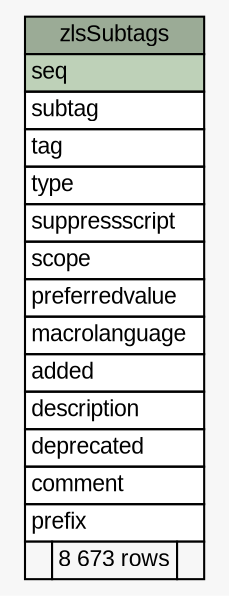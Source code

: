 // dot 2.26.3 on Windows 7 6.1
// SchemaSpy rev Unknown
digraph "zlsSubtags" {
  graph [
    rankdir="RL"
    bgcolor="#f7f7f7"
    nodesep="0.18"
    ranksep="0.46"
    fontname="Arial"
    fontsize="11"
  ];
  node [
    fontname="Arial"
    fontsize="11"
    shape="plaintext"
  ];
  edge [
    arrowsize="0.8"
  ];
  "zlsSubtags" [
    label=<
    <TABLE BORDER="0" CELLBORDER="1" CELLSPACING="0" BGCOLOR="#ffffff">
      <TR><TD COLSPAN="3" BGCOLOR="#9bab96" ALIGN="CENTER">zlsSubtags</TD></TR>
      <TR><TD PORT="seq" COLSPAN="3" BGCOLOR="#bed1b8" ALIGN="LEFT">seq</TD></TR>
      <TR><TD PORT="subtag" COLSPAN="3" ALIGN="LEFT">subtag</TD></TR>
      <TR><TD PORT="tag" COLSPAN="3" ALIGN="LEFT">tag</TD></TR>
      <TR><TD PORT="type" COLSPAN="3" ALIGN="LEFT">type</TD></TR>
      <TR><TD PORT="suppressscript" COLSPAN="3" ALIGN="LEFT">suppressscript</TD></TR>
      <TR><TD PORT="scope" COLSPAN="3" ALIGN="LEFT">scope</TD></TR>
      <TR><TD PORT="preferredvalue" COLSPAN="3" ALIGN="LEFT">preferredvalue</TD></TR>
      <TR><TD PORT="macrolanguage" COLSPAN="3" ALIGN="LEFT">macrolanguage</TD></TR>
      <TR><TD PORT="added" COLSPAN="3" ALIGN="LEFT">added</TD></TR>
      <TR><TD PORT="description" COLSPAN="3" ALIGN="LEFT">description</TD></TR>
      <TR><TD PORT="deprecated" COLSPAN="3" ALIGN="LEFT">deprecated</TD></TR>
      <TR><TD PORT="comment" COLSPAN="3" ALIGN="LEFT">comment</TD></TR>
      <TR><TD PORT="prefix" COLSPAN="3" ALIGN="LEFT">prefix</TD></TR>
      <TR><TD ALIGN="LEFT" BGCOLOR="#f7f7f7">  </TD><TD ALIGN="RIGHT" BGCOLOR="#f7f7f7">8 673 rows</TD><TD ALIGN="RIGHT" BGCOLOR="#f7f7f7">  </TD></TR>
    </TABLE>>
    URL="tables/zlsSubtags.html"
    tooltip="zlsSubtags"
  ];
}
